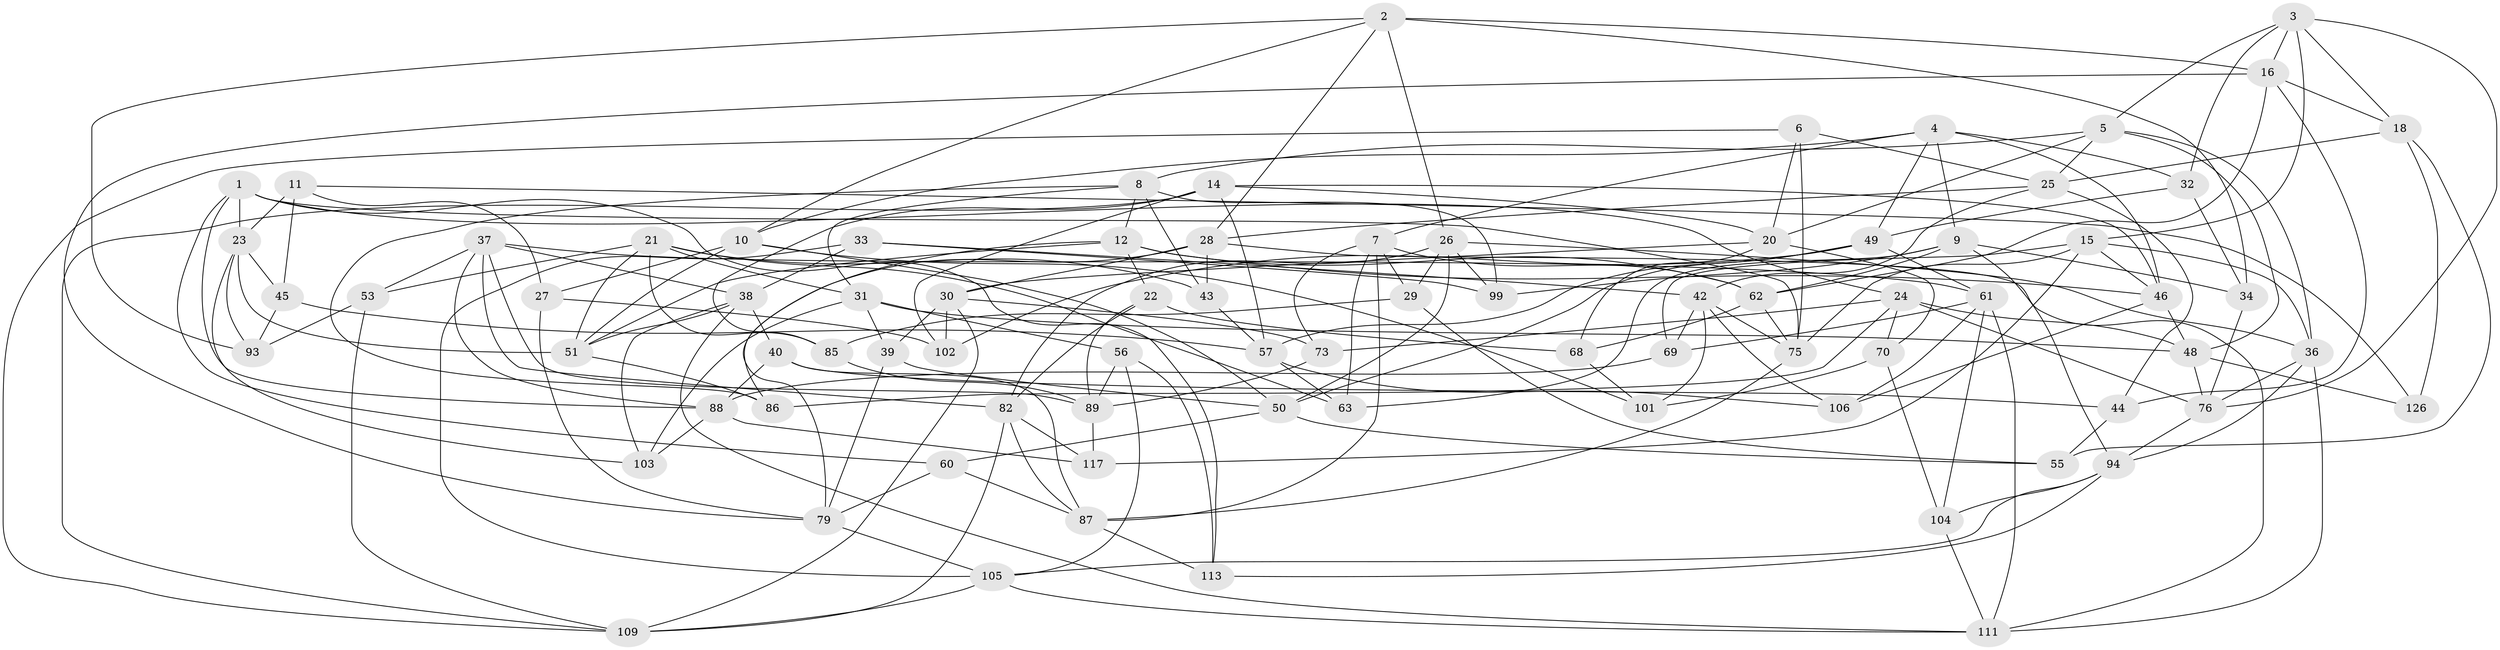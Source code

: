 // original degree distribution, {4: 1.0}
// Generated by graph-tools (version 1.1) at 2025/11/02/27/25 16:11:45]
// undirected, 80 vertices, 205 edges
graph export_dot {
graph [start="1"]
  node [color=gray90,style=filled];
  1 [super="+77"];
  2 [super="+19"];
  3 [super="+90"];
  4 [super="+13"];
  5 [super="+98"];
  6;
  7 [super="+116"];
  8 [super="+110"];
  9 [super="+72"];
  10 [super="+74"];
  11;
  12 [super="+97"];
  14 [super="+35"];
  15 [super="+17"];
  16 [super="+67"];
  18 [super="+59"];
  20 [super="+81"];
  21 [super="+114"];
  22;
  23 [super="+64"];
  24 [super="+108"];
  25 [super="+54"];
  26 [super="+71"];
  27;
  28 [super="+47"];
  29;
  30 [super="+66"];
  31 [super="+58"];
  32;
  33;
  34;
  36 [super="+115"];
  37 [super="+123"];
  38 [super="+41"];
  39;
  40;
  42 [super="+78"];
  43;
  44;
  45;
  46 [super="+121"];
  48 [super="+84"];
  49 [super="+124"];
  50 [super="+52"];
  51 [super="+80"];
  53;
  55;
  56;
  57 [super="+65"];
  60;
  61 [super="+95"];
  62 [super="+83"];
  63;
  68;
  69;
  70;
  73;
  75 [super="+107"];
  76 [super="+92"];
  79 [super="+100"];
  82 [super="+120"];
  85;
  86;
  87 [super="+91"];
  88 [super="+119"];
  89 [super="+112"];
  93;
  94 [super="+96"];
  99;
  101;
  102;
  103;
  104;
  105 [super="+122"];
  106;
  109 [super="+125"];
  111 [super="+118"];
  113;
  117;
  126;
  1 -- 23;
  1 -- 88;
  1 -- 60;
  1 -- 113;
  1 -- 24;
  1 -- 75;
  2 -- 93;
  2 -- 16;
  2 -- 10;
  2 -- 34;
  2 -- 28;
  2 -- 26;
  3 -- 32;
  3 -- 15;
  3 -- 18;
  3 -- 5;
  3 -- 76;
  3 -- 16;
  4 -- 9;
  4 -- 46;
  4 -- 49;
  4 -- 32;
  4 -- 10;
  4 -- 7;
  5 -- 8;
  5 -- 25;
  5 -- 36;
  5 -- 48;
  5 -- 20;
  6 -- 20;
  6 -- 25;
  6 -- 75;
  6 -- 109;
  7 -- 73;
  7 -- 63;
  7 -- 62;
  7 -- 29;
  7 -- 87;
  8 -- 31;
  8 -- 43;
  8 -- 99;
  8 -- 86;
  8 -- 12;
  9 -- 63;
  9 -- 94;
  9 -- 62;
  9 -- 34;
  9 -- 99;
  10 -- 101;
  10 -- 27;
  10 -- 50;
  10 -- 51;
  11 -- 27;
  11 -- 126;
  11 -- 45;
  11 -- 23;
  12 -- 22;
  12 -- 79;
  12 -- 46;
  12 -- 51;
  12 -- 62;
  14 -- 102;
  14 -- 20;
  14 -- 57;
  14 -- 85;
  14 -- 109;
  14 -- 46;
  15 -- 117;
  15 -- 46;
  15 -- 36;
  15 -- 69;
  15 -- 75;
  16 -- 79;
  16 -- 62;
  16 -- 18;
  16 -- 44;
  18 -- 55;
  18 -- 126 [weight=2];
  18 -- 25;
  20 -- 30;
  20 -- 68;
  20 -- 70;
  21 -- 51;
  21 -- 85;
  21 -- 53;
  21 -- 43;
  21 -- 31;
  21 -- 63;
  22 -- 89;
  22 -- 82;
  22 -- 68;
  23 -- 93;
  23 -- 103;
  23 -- 45;
  23 -- 51;
  24 -- 73;
  24 -- 86;
  24 -- 48;
  24 -- 70;
  24 -- 76;
  25 -- 44;
  25 -- 42;
  25 -- 28;
  26 -- 99;
  26 -- 29;
  26 -- 36;
  26 -- 50;
  26 -- 82;
  27 -- 102;
  27 -- 79;
  28 -- 30;
  28 -- 111;
  28 -- 43;
  28 -- 86;
  29 -- 55;
  29 -- 85;
  30 -- 73;
  30 -- 102;
  30 -- 109;
  30 -- 39;
  31 -- 56;
  31 -- 103;
  31 -- 39;
  31 -- 48;
  32 -- 34;
  32 -- 49;
  33 -- 42;
  33 -- 38;
  33 -- 99;
  33 -- 105;
  34 -- 76;
  36 -- 94;
  36 -- 111;
  36 -- 76;
  37 -- 53;
  37 -- 82;
  37 -- 38;
  37 -- 89;
  37 -- 61;
  37 -- 88;
  38 -- 111;
  38 -- 40;
  38 -- 51;
  38 -- 103;
  39 -- 50;
  39 -- 79;
  40 -- 44;
  40 -- 87;
  40 -- 88;
  42 -- 69;
  42 -- 75;
  42 -- 101;
  42 -- 106;
  43 -- 57;
  44 -- 55;
  45 -- 93;
  45 -- 57;
  46 -- 106;
  46 -- 48;
  48 -- 126;
  48 -- 76;
  49 -- 57;
  49 -- 50;
  49 -- 61;
  49 -- 102;
  50 -- 55;
  50 -- 60;
  51 -- 86;
  53 -- 93;
  53 -- 109;
  56 -- 113;
  56 -- 89;
  56 -- 105;
  57 -- 106;
  57 -- 63;
  60 -- 87;
  60 -- 79;
  61 -- 111;
  61 -- 104;
  61 -- 106;
  61 -- 69;
  62 -- 68;
  62 -- 75;
  68 -- 101;
  69 -- 88;
  70 -- 104;
  70 -- 101;
  73 -- 89;
  75 -- 87;
  76 -- 94;
  79 -- 105;
  82 -- 109;
  82 -- 117;
  82 -- 87;
  85 -- 89;
  87 -- 113;
  88 -- 103;
  88 -- 117;
  89 -- 117;
  94 -- 104;
  94 -- 113;
  94 -- 105;
  104 -- 111;
  105 -- 111;
  105 -- 109;
}
